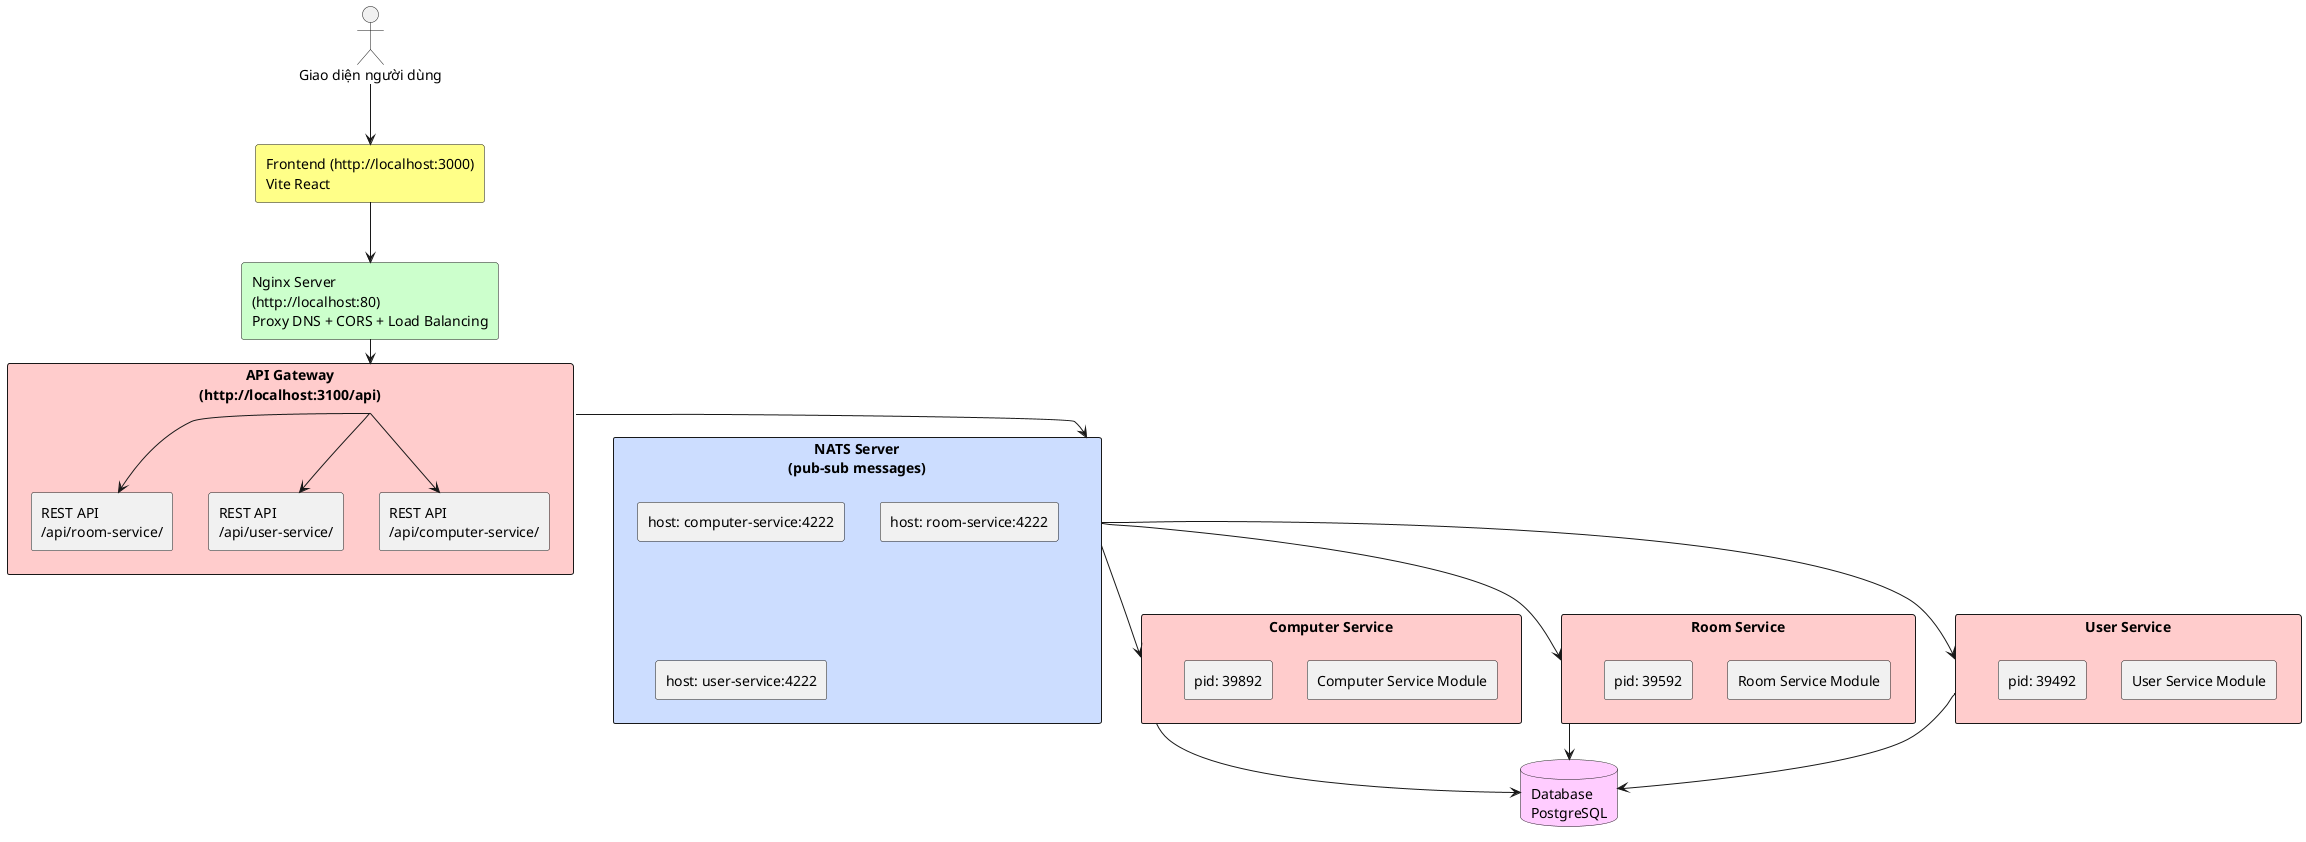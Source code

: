 @startuml system-overview
skinparam backgroundColor #ffffff
skinparam componentStyle rectangle

actor "Giao diện người dùng" as User

rectangle "Frontend (http://localhost:3000)\nVite React" as Frontend #ffff88
rectangle "Nginx Server\n(http://localhost:80)\nProxy DNS + CORS + Load Balancing" as Nginx #ccffcc

rectangle "API Gateway\n(http://localhost:3100/api)" as APIGateway #ffcccc {
  [REST API\n/api/computer-service/] as ComputerAPI
  [REST API\n/api/user-service/] as UserAPI
  [REST API\n/api/room-service/] as RoomAPI
}

rectangle "NATS Server\n(pub-sub messages)" as NATS #ccddff {
  [host: computer-service:4222]
  [host: room-service:4222]
  [host: user-service:4222]
}

rectangle "Computer Service" as ComputerService #ffcccc {
  [Computer Service Module]
  [pid: 39892]
}

rectangle "Room Service" as RoomService #ffcccc {
  [Room Service Module]
  [pid: 39592]
}

rectangle "User Service" as UserService #ffcccc {
  [User Service Module]
  [pid: 39492]
}

database "Database\nPostgreSQL" as DB #ffccff

' Kết nối từ người dùng
User --> Frontend
Frontend --> Nginx
Nginx --> APIGateway

' Từ API Gateway đến các REST API
APIGateway --> ComputerAPI
APIGateway --> UserAPI
APIGateway --> RoomAPI

' Từ API Gateway đến NATS
APIGateway --> NATS

' Từ NATS đến các service
NATS --> ComputerService
NATS --> RoomService
NATS --> UserService

' Từ các service đến DB
ComputerService --> DB
RoomService --> DB
UserService --> DB
@enduml
